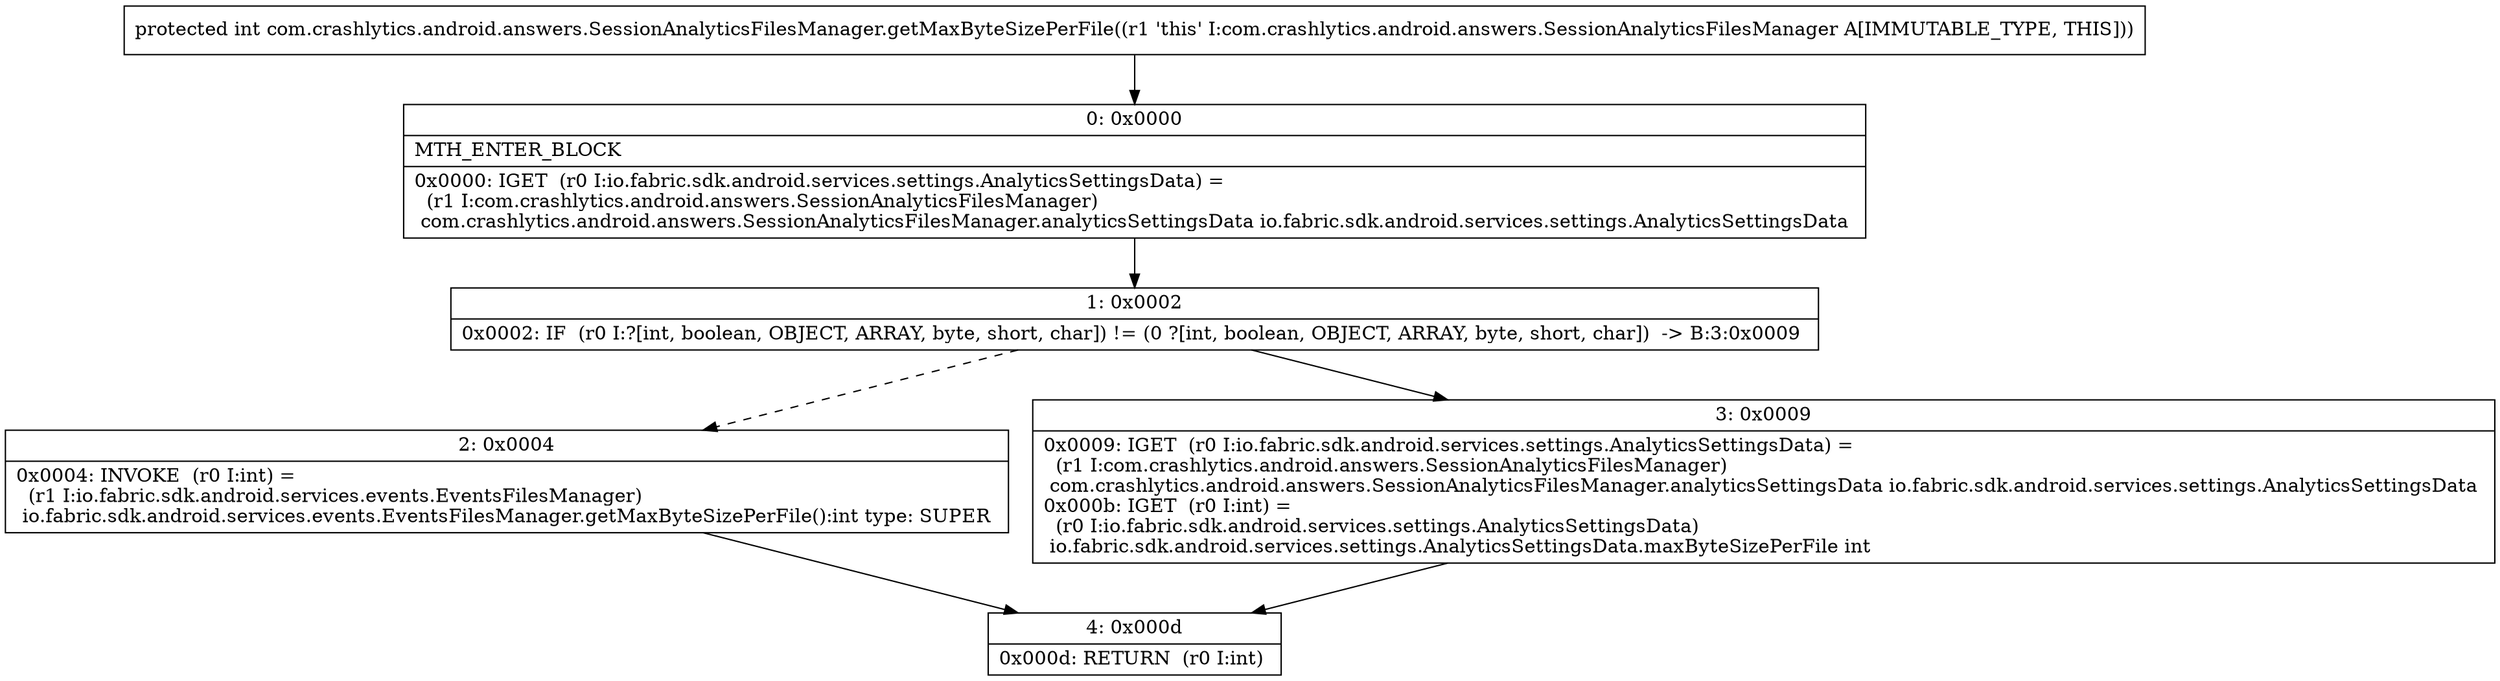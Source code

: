 digraph "CFG forcom.crashlytics.android.answers.SessionAnalyticsFilesManager.getMaxByteSizePerFile()I" {
Node_0 [shape=record,label="{0\:\ 0x0000|MTH_ENTER_BLOCK\l|0x0000: IGET  (r0 I:io.fabric.sdk.android.services.settings.AnalyticsSettingsData) = \l  (r1 I:com.crashlytics.android.answers.SessionAnalyticsFilesManager)\l com.crashlytics.android.answers.SessionAnalyticsFilesManager.analyticsSettingsData io.fabric.sdk.android.services.settings.AnalyticsSettingsData \l}"];
Node_1 [shape=record,label="{1\:\ 0x0002|0x0002: IF  (r0 I:?[int, boolean, OBJECT, ARRAY, byte, short, char]) != (0 ?[int, boolean, OBJECT, ARRAY, byte, short, char])  \-\> B:3:0x0009 \l}"];
Node_2 [shape=record,label="{2\:\ 0x0004|0x0004: INVOKE  (r0 I:int) = \l  (r1 I:io.fabric.sdk.android.services.events.EventsFilesManager)\l io.fabric.sdk.android.services.events.EventsFilesManager.getMaxByteSizePerFile():int type: SUPER \l}"];
Node_3 [shape=record,label="{3\:\ 0x0009|0x0009: IGET  (r0 I:io.fabric.sdk.android.services.settings.AnalyticsSettingsData) = \l  (r1 I:com.crashlytics.android.answers.SessionAnalyticsFilesManager)\l com.crashlytics.android.answers.SessionAnalyticsFilesManager.analyticsSettingsData io.fabric.sdk.android.services.settings.AnalyticsSettingsData \l0x000b: IGET  (r0 I:int) = \l  (r0 I:io.fabric.sdk.android.services.settings.AnalyticsSettingsData)\l io.fabric.sdk.android.services.settings.AnalyticsSettingsData.maxByteSizePerFile int \l}"];
Node_4 [shape=record,label="{4\:\ 0x000d|0x000d: RETURN  (r0 I:int) \l}"];
MethodNode[shape=record,label="{protected int com.crashlytics.android.answers.SessionAnalyticsFilesManager.getMaxByteSizePerFile((r1 'this' I:com.crashlytics.android.answers.SessionAnalyticsFilesManager A[IMMUTABLE_TYPE, THIS])) }"];
MethodNode -> Node_0;
Node_0 -> Node_1;
Node_1 -> Node_2[style=dashed];
Node_1 -> Node_3;
Node_2 -> Node_4;
Node_3 -> Node_4;
}

